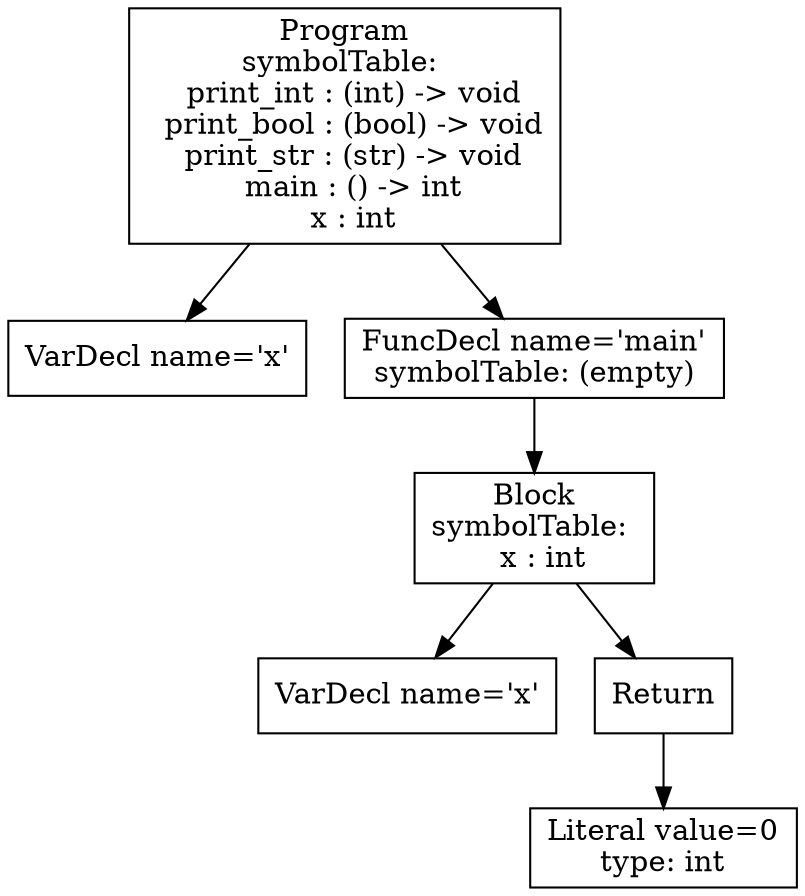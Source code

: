 digraph AST {
1 [shape=box, label="VarDecl name='x'"];
4 [shape=box, label="VarDecl name='x'"];
6 [shape=box, label="Literal value=0\ntype: int"];
5 [shape=box, label="Return"];
5 -> 6;
3 [shape=box, label="Block\nsymbolTable: \n  x : int"];
3 -> 4;
3 -> 5;
2 [shape=box, label="FuncDecl name='main'\nsymbolTable: (empty)"];
2 -> 3;
0 [shape=box, label="Program\nsymbolTable: \n  print_int : (int) -> void\n  print_bool : (bool) -> void\n  print_str : (str) -> void\n  main : () -> int\n  x : int"];
0 -> 1;
0 -> 2;
}
